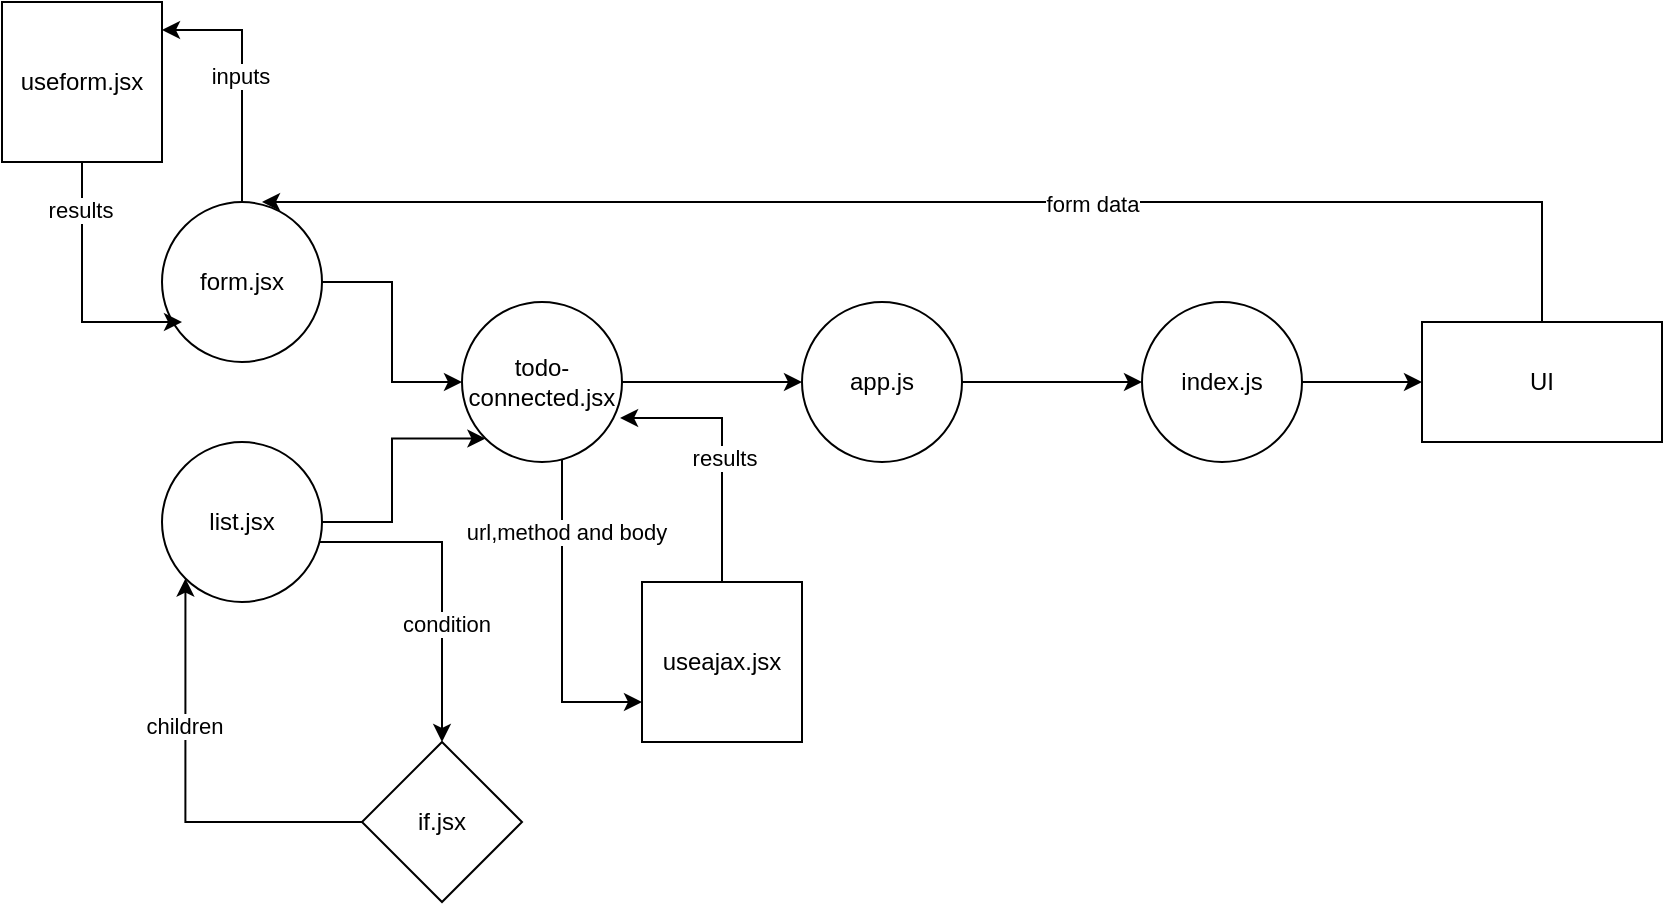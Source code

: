 <mxfile version="14.8.1" type="github">
  <diagram id="JS8aMH_mK2cZ-2c36uuN" name="Page-1">
    <mxGraphModel dx="1718" dy="450" grid="1" gridSize="10" guides="1" tooltips="1" connect="1" arrows="1" fold="1" page="1" pageScale="1" pageWidth="850" pageHeight="1100" math="0" shadow="0">
      <root>
        <mxCell id="0" />
        <mxCell id="1" parent="0" />
        <mxCell id="j0ju8uMQ2UB-qor5FmlF-4" style="edgeStyle=orthogonalEdgeStyle;rounded=0;orthogonalLoop=1;jettySize=auto;html=1;exitX=1;exitY=0.5;exitDx=0;exitDy=0;" parent="1" source="j0ju8uMQ2UB-qor5FmlF-1" target="j0ju8uMQ2UB-qor5FmlF-3" edge="1">
          <mxGeometry relative="1" as="geometry" />
        </mxCell>
        <mxCell id="rif6yRt2SpfoZcCBtPzw-4" style="edgeStyle=orthogonalEdgeStyle;rounded=0;orthogonalLoop=1;jettySize=auto;html=1;entryX=1;entryY=0.175;entryDx=0;entryDy=0;entryPerimeter=0;" edge="1" parent="1" source="j0ju8uMQ2UB-qor5FmlF-1" target="rif6yRt2SpfoZcCBtPzw-1">
          <mxGeometry relative="1" as="geometry" />
        </mxCell>
        <mxCell id="rif6yRt2SpfoZcCBtPzw-5" value="inputs" style="edgeLabel;html=1;align=center;verticalAlign=middle;resizable=0;points=[];" vertex="1" connectable="0" parent="rif6yRt2SpfoZcCBtPzw-4">
          <mxGeometry y="1" relative="1" as="geometry">
            <mxPoint as="offset" />
          </mxGeometry>
        </mxCell>
        <mxCell id="j0ju8uMQ2UB-qor5FmlF-1" value="form.jsx" style="ellipse;whiteSpace=wrap;html=1;aspect=fixed;" parent="1" vertex="1">
          <mxGeometry x="10" y="130" width="80" height="80" as="geometry" />
        </mxCell>
        <mxCell id="j0ju8uMQ2UB-qor5FmlF-5" style="edgeStyle=orthogonalEdgeStyle;rounded=0;orthogonalLoop=1;jettySize=auto;html=1;entryX=0;entryY=1;entryDx=0;entryDy=0;" parent="1" source="j0ju8uMQ2UB-qor5FmlF-2" target="j0ju8uMQ2UB-qor5FmlF-3" edge="1">
          <mxGeometry relative="1" as="geometry" />
        </mxCell>
        <mxCell id="j0ju8uMQ2UB-qor5FmlF-8" style="edgeStyle=orthogonalEdgeStyle;rounded=0;orthogonalLoop=1;jettySize=auto;html=1;" parent="1" source="j0ju8uMQ2UB-qor5FmlF-2" target="j0ju8uMQ2UB-qor5FmlF-6" edge="1">
          <mxGeometry relative="1" as="geometry">
            <Array as="points">
              <mxPoint x="150" y="300" />
            </Array>
          </mxGeometry>
        </mxCell>
        <mxCell id="j0ju8uMQ2UB-qor5FmlF-11" value="condition" style="edgeLabel;html=1;align=center;verticalAlign=middle;resizable=0;points=[];" parent="j0ju8uMQ2UB-qor5FmlF-8" vertex="1" connectable="0">
          <mxGeometry x="0.274" y="2" relative="1" as="geometry">
            <mxPoint as="offset" />
          </mxGeometry>
        </mxCell>
        <mxCell id="j0ju8uMQ2UB-qor5FmlF-2" value="list.jsx" style="ellipse;whiteSpace=wrap;html=1;aspect=fixed;" parent="1" vertex="1">
          <mxGeometry x="10" y="250" width="80" height="80" as="geometry" />
        </mxCell>
        <mxCell id="j0ju8uMQ2UB-qor5FmlF-14" style="edgeStyle=orthogonalEdgeStyle;rounded=0;orthogonalLoop=1;jettySize=auto;html=1;" parent="1" source="j0ju8uMQ2UB-qor5FmlF-3" target="j0ju8uMQ2UB-qor5FmlF-13" edge="1">
          <mxGeometry relative="1" as="geometry" />
        </mxCell>
        <mxCell id="rif6yRt2SpfoZcCBtPzw-8" style="edgeStyle=orthogonalEdgeStyle;rounded=0;orthogonalLoop=1;jettySize=auto;html=1;entryX=0;entryY=0.75;entryDx=0;entryDy=0;" edge="1" parent="1" source="j0ju8uMQ2UB-qor5FmlF-3" target="rif6yRt2SpfoZcCBtPzw-7">
          <mxGeometry relative="1" as="geometry">
            <Array as="points">
              <mxPoint x="210" y="380" />
            </Array>
          </mxGeometry>
        </mxCell>
        <mxCell id="rif6yRt2SpfoZcCBtPzw-10" value="url,method and body" style="edgeLabel;html=1;align=center;verticalAlign=middle;resizable=0;points=[];" vertex="1" connectable="0" parent="rif6yRt2SpfoZcCBtPzw-8">
          <mxGeometry x="-0.55" y="2" relative="1" as="geometry">
            <mxPoint as="offset" />
          </mxGeometry>
        </mxCell>
        <mxCell id="j0ju8uMQ2UB-qor5FmlF-3" value="todo-connected.jsx" style="ellipse;whiteSpace=wrap;html=1;aspect=fixed;" parent="1" vertex="1">
          <mxGeometry x="160" y="180" width="80" height="80" as="geometry" />
        </mxCell>
        <mxCell id="j0ju8uMQ2UB-qor5FmlF-9" style="edgeStyle=orthogonalEdgeStyle;rounded=0;orthogonalLoop=1;jettySize=auto;html=1;entryX=0;entryY=1;entryDx=0;entryDy=0;" parent="1" source="j0ju8uMQ2UB-qor5FmlF-6" target="j0ju8uMQ2UB-qor5FmlF-2" edge="1">
          <mxGeometry relative="1" as="geometry">
            <Array as="points">
              <mxPoint x="22" y="440" />
            </Array>
          </mxGeometry>
        </mxCell>
        <mxCell id="j0ju8uMQ2UB-qor5FmlF-12" value="children" style="edgeLabel;html=1;align=center;verticalAlign=middle;resizable=0;points=[];" parent="j0ju8uMQ2UB-qor5FmlF-9" vertex="1" connectable="0">
          <mxGeometry x="0.303" y="1" relative="1" as="geometry">
            <mxPoint as="offset" />
          </mxGeometry>
        </mxCell>
        <mxCell id="j0ju8uMQ2UB-qor5FmlF-6" value="if.jsx" style="rhombus;whiteSpace=wrap;html=1;" parent="1" vertex="1">
          <mxGeometry x="110" y="400" width="80" height="80" as="geometry" />
        </mxCell>
        <mxCell id="j0ju8uMQ2UB-qor5FmlF-15" style="edgeStyle=orthogonalEdgeStyle;rounded=0;orthogonalLoop=1;jettySize=auto;html=1;" parent="1" source="j0ju8uMQ2UB-qor5FmlF-13" edge="1">
          <mxGeometry relative="1" as="geometry">
            <mxPoint x="500" y="220" as="targetPoint" />
          </mxGeometry>
        </mxCell>
        <mxCell id="j0ju8uMQ2UB-qor5FmlF-13" value="app.js" style="ellipse;whiteSpace=wrap;html=1;aspect=fixed;" parent="1" vertex="1">
          <mxGeometry x="330" y="180" width="80" height="80" as="geometry" />
        </mxCell>
        <mxCell id="j0ju8uMQ2UB-qor5FmlF-18" value="" style="edgeStyle=orthogonalEdgeStyle;rounded=0;orthogonalLoop=1;jettySize=auto;html=1;" parent="1" source="j0ju8uMQ2UB-qor5FmlF-16" target="j0ju8uMQ2UB-qor5FmlF-17" edge="1">
          <mxGeometry relative="1" as="geometry" />
        </mxCell>
        <mxCell id="j0ju8uMQ2UB-qor5FmlF-16" value="index.js" style="ellipse;whiteSpace=wrap;html=1;aspect=fixed;" parent="1" vertex="1">
          <mxGeometry x="500" y="180" width="80" height="80" as="geometry" />
        </mxCell>
        <mxCell id="j0ju8uMQ2UB-qor5FmlF-19" style="edgeStyle=orthogonalEdgeStyle;rounded=0;orthogonalLoop=1;jettySize=auto;html=1;entryX=0.625;entryY=0;entryDx=0;entryDy=0;entryPerimeter=0;" parent="1" source="j0ju8uMQ2UB-qor5FmlF-17" target="j0ju8uMQ2UB-qor5FmlF-1" edge="1">
          <mxGeometry relative="1" as="geometry">
            <Array as="points">
              <mxPoint x="700" y="130" />
              <mxPoint x="60" y="130" />
            </Array>
          </mxGeometry>
        </mxCell>
        <mxCell id="j0ju8uMQ2UB-qor5FmlF-20" value="form data" style="edgeLabel;html=1;align=center;verticalAlign=middle;resizable=0;points=[];" parent="j0ju8uMQ2UB-qor5FmlF-19" vertex="1" connectable="0">
          <mxGeometry x="-0.186" y="1" relative="1" as="geometry">
            <mxPoint as="offset" />
          </mxGeometry>
        </mxCell>
        <mxCell id="j0ju8uMQ2UB-qor5FmlF-17" value="UI" style="whiteSpace=wrap;html=1;" parent="1" vertex="1">
          <mxGeometry x="640" y="190" width="120" height="60" as="geometry" />
        </mxCell>
        <mxCell id="rif6yRt2SpfoZcCBtPzw-2" style="edgeStyle=orthogonalEdgeStyle;rounded=0;orthogonalLoop=1;jettySize=auto;html=1;" edge="1" parent="1" source="rif6yRt2SpfoZcCBtPzw-1">
          <mxGeometry relative="1" as="geometry">
            <mxPoint x="20" y="190" as="targetPoint" />
            <Array as="points">
              <mxPoint x="-30" y="190" />
            </Array>
          </mxGeometry>
        </mxCell>
        <mxCell id="rif6yRt2SpfoZcCBtPzw-6" value="results" style="edgeLabel;html=1;align=center;verticalAlign=middle;resizable=0;points=[];" vertex="1" connectable="0" parent="rif6yRt2SpfoZcCBtPzw-2">
          <mxGeometry x="-0.633" y="-1" relative="1" as="geometry">
            <mxPoint as="offset" />
          </mxGeometry>
        </mxCell>
        <mxCell id="rif6yRt2SpfoZcCBtPzw-1" value="useform.jsx" style="whiteSpace=wrap;html=1;aspect=fixed;" vertex="1" parent="1">
          <mxGeometry x="-70" y="30" width="80" height="80" as="geometry" />
        </mxCell>
        <mxCell id="rif6yRt2SpfoZcCBtPzw-9" style="edgeStyle=orthogonalEdgeStyle;rounded=0;orthogonalLoop=1;jettySize=auto;html=1;entryX=0.988;entryY=0.725;entryDx=0;entryDy=0;entryPerimeter=0;" edge="1" parent="1" source="rif6yRt2SpfoZcCBtPzw-7" target="j0ju8uMQ2UB-qor5FmlF-3">
          <mxGeometry relative="1" as="geometry">
            <Array as="points">
              <mxPoint x="290" y="238" />
            </Array>
          </mxGeometry>
        </mxCell>
        <mxCell id="rif6yRt2SpfoZcCBtPzw-11" value="results" style="edgeLabel;html=1;align=center;verticalAlign=middle;resizable=0;points=[];" vertex="1" connectable="0" parent="rif6yRt2SpfoZcCBtPzw-9">
          <mxGeometry x="-0.067" y="-1" relative="1" as="geometry">
            <mxPoint as="offset" />
          </mxGeometry>
        </mxCell>
        <mxCell id="rif6yRt2SpfoZcCBtPzw-7" value="useajax.jsx" style="whiteSpace=wrap;html=1;aspect=fixed;" vertex="1" parent="1">
          <mxGeometry x="250" y="320" width="80" height="80" as="geometry" />
        </mxCell>
      </root>
    </mxGraphModel>
  </diagram>
</mxfile>
